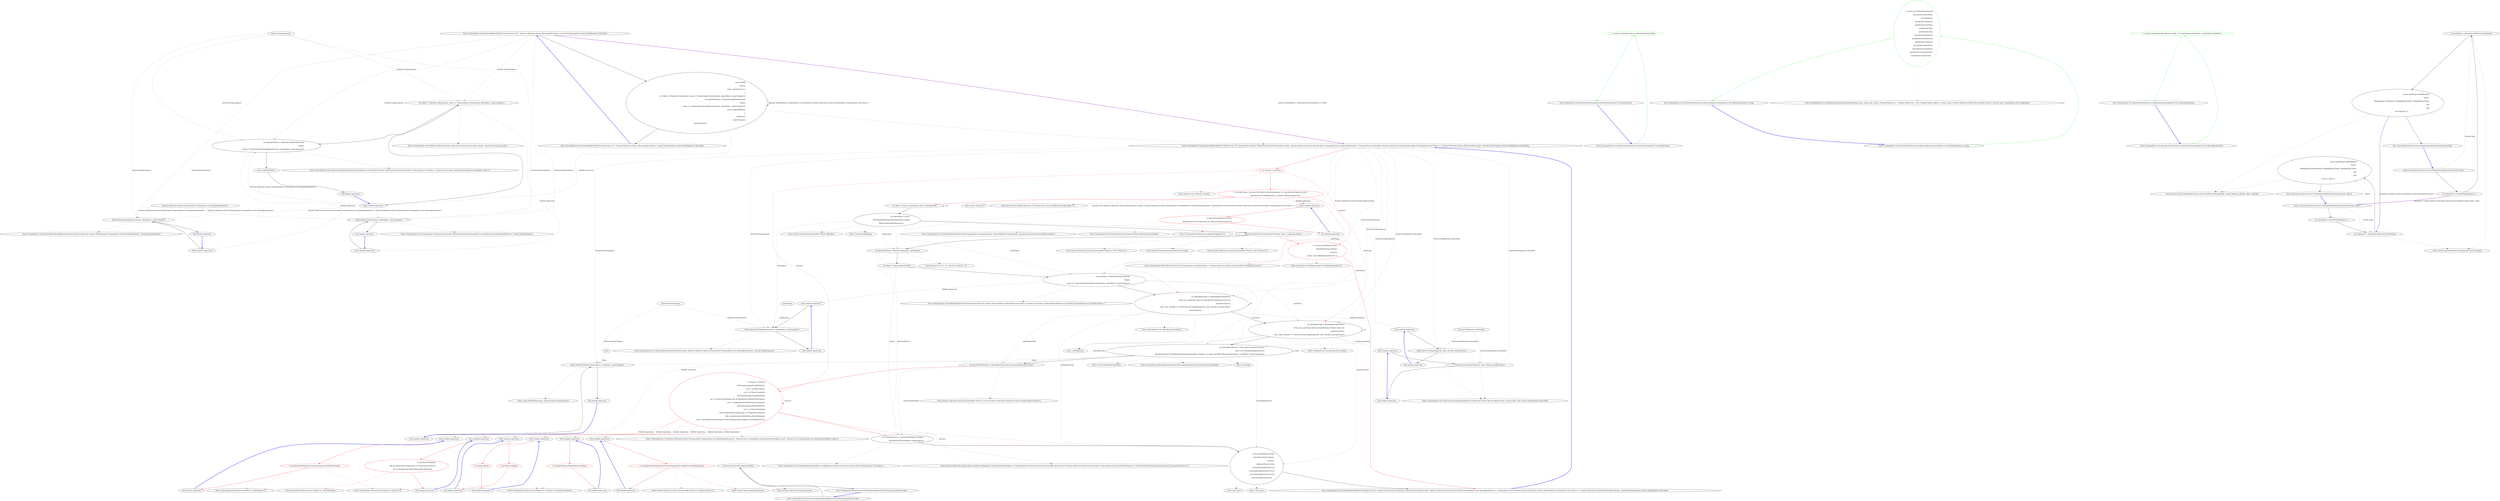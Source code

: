 digraph  {
n106 [label="System.StringComparer", span=""];
n107 [label="System.Collections.Generic.IEnumerable<CommandLine.Core.OptionSpecification>", span=""];
n108 [label="System.StringComparer", span=""];
n109 [label=optionSpecs, span=""];
n110 [label="System.Globalization.CultureInfo", span=""];
n111 [label=token, span=""];
n0 [cluster="CommandLine.Core.InstanceBuilder.Build<T>(System.Func<T>, System.Collections.Generic.IEnumerable<string>, System.StringComparer, System.Globalization.CultureInfo)", label="Entry CommandLine.Core.InstanceBuilder.Build<T>(System.Func<T>, System.Collections.Generic.IEnumerable<string>, System.StringComparer, System.Globalization.CultureInfo)", span="12-12"];
n1 [cluster="CommandLine.Core.InstanceBuilder.Build<T>(System.Func<T>, System.Collections.Generic.IEnumerable<string>, System.StringComparer, System.Globalization.CultureInfo)", label="return Build(\r\n                factory,\r\n                (args, optionSpecs) =>\r\n                    {\r\n                        var tokens = Tokenizer.Tokenize(args, name => NameLookup.Contains(name, optionSpecs, nameComparer));\r\n                        var explodedTokens = Tokenizer.ExplodeOptionList(\r\n                            tokens,\r\n                            name => NameLookup.HavingSeparator(name, optionSpecs, nameComparer));\r\n                        return explodedTokens;\r\n                    },\r\n                arguments,\r\n                nameComparer,\r\n                parsingCulture);", span="18-30"];
n5 [cluster="lambda expression", label="var tokens = Tokenizer.Tokenize(args, name => NameLookup.Contains(name, optionSpecs, nameComparer))", span="22-22"];
n12 [cluster="lambda expression", label="NameLookup.Contains(name, optionSpecs, nameComparer)", span="22-22"];
n6 [cluster="lambda expression", label="var explodedTokens = Tokenizer.ExplodeOptionList(\r\n                            tokens,\r\n                            name => NameLookup.HavingSeparator(name, optionSpecs, nameComparer))", span="23-25"];
n16 [cluster="lambda expression", label="NameLookup.HavingSeparator(name, optionSpecs, nameComparer)", span="25-25"];
n2 [cluster="CommandLine.Core.InstanceBuilder.Build<T>(System.Func<T>, System.Collections.Generic.IEnumerable<string>, System.StringComparer, System.Globalization.CultureInfo)", label="Exit CommandLine.Core.InstanceBuilder.Build<T>(System.Func<T>, System.Collections.Generic.IEnumerable<string>, System.StringComparer, System.Globalization.CultureInfo)", span="12-12"];
n3 [cluster="CommandLine.Core.InstanceBuilder.Build<T>(System.Func<T>, System.Func<System.Collections.Generic.IEnumerable<string>, System.Collections.Generic.IEnumerable<CommandLine.Core.OptionSpecification>, CommandLine.Core.StatePair<System.Collections.Generic.IEnumerable<CommandLine.Core.Token>>>, System.Collections.Generic.IEnumerable<string>, System.StringComparer, System.Globalization.CultureInfo)", label="Entry CommandLine.Core.InstanceBuilder.Build<T>(System.Func<T>, System.Func<System.Collections.Generic.IEnumerable<string>, System.Collections.Generic.IEnumerable<CommandLine.Core.OptionSpecification>, CommandLine.Core.StatePair<System.Collections.Generic.IEnumerable<CommandLine.Core.Token>>>, System.Collections.Generic.IEnumerable<string>, System.StringComparer, System.Globalization.CultureInfo)", span="33-33"];
n4 [cluster="lambda expression", label="Entry lambda expression", span="20-27"];
n9 [cluster="CommandLine.Core.Tokenizer.Tokenize(System.Collections.Generic.IEnumerable<string>, System.Func<string, bool>)", label="Entry CommandLine.Core.Tokenizer.Tokenize(System.Collections.Generic.IEnumerable<string>, System.Func<string, bool>)", span="11-11"];
n11 [cluster="lambda expression", label="Entry lambda expression", span="22-22"];
n7 [cluster="lambda expression", label="return explodedTokens;", span="26-26"];
n10 [cluster="CommandLine.Core.Tokenizer.ExplodeOptionList(CommandLine.Core.StatePair<System.Collections.Generic.IEnumerable<CommandLine.Core.Token>>, System.Func<string, CommandLine.Infrastructure.Maybe<char>>)", label="Entry CommandLine.Core.Tokenizer.ExplodeOptionList(CommandLine.Core.StatePair<System.Collections.Generic.IEnumerable<CommandLine.Core.Token>>, System.Func<string, CommandLine.Infrastructure.Maybe<char>>)", span="44-44"];
n15 [cluster="lambda expression", label="Entry lambda expression", span="25-25"];
n8 [cluster="lambda expression", label="Exit lambda expression", span="20-27"];
n13 [cluster="lambda expression", label="Exit lambda expression", span="22-22"];
n14 [cluster="CommandLine.Core.NameLookup.Contains(string, System.Collections.Generic.IEnumerable<CommandLine.Core.OptionSpecification>, System.StringComparer)", label="Entry CommandLine.Core.NameLookup.Contains(string, System.Collections.Generic.IEnumerable<CommandLine.Core.OptionSpecification>, System.StringComparer)", span="11-11"];
n17 [cluster="lambda expression", label="Exit lambda expression", span="25-25"];
n18 [cluster="CommandLine.Core.NameLookup.HavingSeparator(string, System.Collections.Generic.IEnumerable<CommandLine.Core.OptionSpecification>, System.StringComparer)", label="Entry CommandLine.Core.NameLookup.HavingSeparator(string, System.Collections.Generic.IEnumerable<CommandLine.Core.OptionSpecification>, System.StringComparer)", span="16-16"];
n19 [cluster="CommandLine.Core.InstanceBuilder.Build<T>(System.Func<T>, System.Func<System.Collections.Generic.IEnumerable<string>, System.Collections.Generic.IEnumerable<CommandLine.Core.OptionSpecification>, CommandLine.Core.StatePair<System.Collections.Generic.IEnumerable<CommandLine.Core.Token>>>, System.Collections.Generic.IEnumerable<string>, System.StringComparer, System.Globalization.CultureInfo)", color=red, community=0, label="0: var instance = factory()", span="40-40"];
n23 [cluster="CommandLine.Core.InstanceBuilder.Build<T>(System.Func<T>, System.Func<System.Collections.Generic.IEnumerable<string>, System.Collections.Generic.IEnumerable<CommandLine.Core.OptionSpecification>, CommandLine.Core.StatePair<System.Collections.Generic.IEnumerable<CommandLine.Core.Token>>>, System.Collections.Generic.IEnumerable<string>, System.StringComparer, System.Globalization.CultureInfo)", label="arguments.Any() && nameComparer.Equals(''--help'', arguments.First())", span="51-51"];
n25 [cluster="CommandLine.Core.InstanceBuilder.Build<T>(System.Func<T>, System.Func<System.Collections.Generic.IEnumerable<string>, System.Collections.Generic.IEnumerable<CommandLine.Core.OptionSpecification>, CommandLine.Core.StatePair<System.Collections.Generic.IEnumerable<CommandLine.Core.Token>>>, System.Collections.Generic.IEnumerable<string>, System.StringComparer, System.Globalization.CultureInfo)", label="var tokenizerResult = tokenizer(arguments, optionSpecs)", span="59-59"];
n27 [cluster="CommandLine.Core.InstanceBuilder.Build<T>(System.Func<T>, System.Func<System.Collections.Generic.IEnumerable<string>, System.Collections.Generic.IEnumerable<CommandLine.Core.OptionSpecification>, CommandLine.Core.StatePair<System.Collections.Generic.IEnumerable<CommandLine.Core.Token>>>, System.Collections.Generic.IEnumerable<string>, System.StringComparer, System.Globalization.CultureInfo)", label="var partitions = TokenPartitioner.Partition(\r\n                tokens,\r\n                name => TypeLookup.FindTypeDescriptor(name, optionSpecs, nameComparer))", span="63-65"];
n67 [cluster="lambda expression", label="TypeLookup.FindTypeDescriptor(name, optionSpecs, nameComparer)", span="65-65"];
n28 [cluster="CommandLine.Core.InstanceBuilder.Build<T>(System.Func<T>, System.Func<System.Collections.Generic.IEnumerable<string>, System.Collections.Generic.IEnumerable<CommandLine.Core.OptionSpecification>, CommandLine.Core.StatePair<System.Collections.Generic.IEnumerable<CommandLine.Core.Token>>>, System.Collections.Generic.IEnumerable<string>, System.StringComparer, System.Globalization.CultureInfo)", label="var optionSpecProps = OptionMapper.MapValues(\r\n                (from pt in specProps where pt.Specification.IsOption() select pt),\r\n                partitions.Options,\r\n                (vals, type, isScalar) => TypeConverter.ChangeType(vals, type, isScalar, parsingCulture),\r\n                nameComparer)", span="67-71"];
n71 [cluster="lambda expression", label="TypeConverter.ChangeType(vals, type, isScalar, parsingCulture)", span="70-70"];
n29 [cluster="CommandLine.Core.InstanceBuilder.Build<T>(System.Func<T>, System.Func<System.Collections.Generic.IEnumerable<string>, System.Collections.Generic.IEnumerable<CommandLine.Core.OptionSpecification>, CommandLine.Core.StatePair<System.Collections.Generic.IEnumerable<CommandLine.Core.Token>>>, System.Collections.Generic.IEnumerable<string>, System.StringComparer, System.Globalization.CultureInfo)", label="var valueSpecProps = ValueMapper.MapValues(\r\n                (from pt in specProps where pt.Specification.IsValue() select pt),\r\n                    partitions.Values,\r\n                (vals, type, isScalar) => TypeConverter.ChangeType(vals, type, isScalar, parsingCulture))", span="73-76"];
n75 [cluster="lambda expression", label="TypeConverter.ChangeType(vals, type, isScalar, parsingCulture)", span="76-76"];
n30 [cluster="CommandLine.Core.InstanceBuilder.Build<T>(System.Func<T>, System.Func<System.Collections.Generic.IEnumerable<string>, System.Collections.Generic.IEnumerable<CommandLine.Core.OptionSpecification>, CommandLine.Core.StatePair<System.Collections.Generic.IEnumerable<CommandLine.Core.Token>>>, System.Collections.Generic.IEnumerable<string>, System.StringComparer, System.Globalization.CultureInfo)", label="var missingValueErrors = from token in partitions.Errors\r\n                                     select new MissingValueOptionError(\r\n                                         NameExtensions.FromOptionSpecification(optionSpecs.Single(o => token.Text.MatchName(o.ShortName, o.LongName, nameComparer))))", span="78-80"];
n78 [cluster="lambda expression", label="token.Text.MatchName(o.ShortName, o.LongName, nameComparer)", span="80-80"];
n20 [cluster="CommandLine.Core.InstanceBuilder.Build<T>(System.Func<T>, System.Func<System.Collections.Generic.IEnumerable<string>, System.Collections.Generic.IEnumerable<CommandLine.Core.OptionSpecification>, CommandLine.Core.StatePair<System.Collections.Generic.IEnumerable<CommandLine.Core.Token>>>, System.Collections.Generic.IEnumerable<string>, System.StringComparer, System.Globalization.CultureInfo)", color=red, community=1, label="0: var specProps = instance.GetType().GetSpecifications(pi => SpecificationProperty.Create(\r\n                    Specification.FromProperty(pi), pi, Maybe.Nothing<object>()))", span="42-43"];
n36 [cluster="System.Func<TResult>.Invoke()", label="Entry System.Func<TResult>.Invoke()", span="0-0"];
n24 [cluster="CommandLine.Core.InstanceBuilder.Build<T>(System.Func<T>, System.Func<System.Collections.Generic.IEnumerable<string>, System.Collections.Generic.IEnumerable<CommandLine.Core.OptionSpecification>, CommandLine.Core.StatePair<System.Collections.Generic.IEnumerable<CommandLine.Core.Token>>>, System.Collections.Generic.IEnumerable<string>, System.StringComparer, System.Globalization.CultureInfo)", color=red, community=0, label="0: return ParserResult.Create(\r\n                    ParserResultType.Options,\r\n                    instance,\r\n                    new[] { new HelpRequestedError() });", span="53-56"];
n32 [cluster="CommandLine.Core.InstanceBuilder.Build<T>(System.Func<T>, System.Func<System.Collections.Generic.IEnumerable<string>, System.Collections.Generic.IEnumerable<CommandLine.Core.OptionSpecification>, CommandLine.Core.StatePair<System.Collections.Generic.IEnumerable<CommandLine.Core.Token>>>, System.Collections.Generic.IEnumerable<string>, System.StringComparer, System.Globalization.CultureInfo)", color=red, community=1, label="0: instance = instance\r\n                .SetProperties(specPropsWithValue,\r\n                    sp => sp.Value.IsJust(),\r\n                    sp => sp.Value.FromJust())\r\n                .SetProperties(specPropsWithValue,\r\n                    sp => sp.Value.IsNothing() && sp.Specification.DefaultValue.IsJust(),\r\n                    sp => sp.Specification.DefaultValue.FromJust())\r\n                .SetProperties(specPropsWithValue,\r\n                    sp => sp.Value.IsNothing()\r\n                        && sp.Specification.TargetType == TargetType.Sequence\r\n                        && sp.Specification.DefaultValue.MatchNothing(),\r\n                    sp => sp.Property.PropertyType.GetGenericArguments().Single().CreateEmptyArray())", span="84-95"];
n21 [cluster="CommandLine.Core.InstanceBuilder.Build<T>(System.Func<T>, System.Func<System.Collections.Generic.IEnumerable<string>, System.Collections.Generic.IEnumerable<CommandLine.Core.OptionSpecification>, CommandLine.Core.StatePair<System.Collections.Generic.IEnumerable<CommandLine.Core.Token>>>, System.Collections.Generic.IEnumerable<string>, System.StringComparer, System.Globalization.CultureInfo)", label="var specs = from pt in specProps select pt.Specification", span="45-45"];
n37 [cluster="object.GetType()", label="Entry object.GetType()", span="0-0"];
n38 [cluster="System.Type.GetSpecifications<T>(System.Func<System.Reflection.PropertyInfo, T>)", label="Entry System.Type.GetSpecifications<T>(System.Func<System.Reflection.PropertyInfo, T>)", span="12-12"];
n60 [cluster="lambda expression", label="Entry lambda expression", span="42-43"];
n22 [cluster="CommandLine.Core.InstanceBuilder.Build<T>(System.Func<T>, System.Func<System.Collections.Generic.IEnumerable<string>, System.Collections.Generic.IEnumerable<CommandLine.Core.OptionSpecification>, CommandLine.Core.StatePair<System.Collections.Generic.IEnumerable<CommandLine.Core.Token>>>, System.Collections.Generic.IEnumerable<string>, System.StringComparer, System.Globalization.CultureInfo)", label="var optionSpecs = specs\r\n                .ThrowingValidate(SpecificationGuards.Lookup)\r\n                .OfType<OptionSpecification>()", span="47-49"];
n39 [cluster="Unk.ThrowingValidate", label="Entry Unk.ThrowingValidate", span=""];
n40 [cluster="System.Collections.IEnumerable.OfType<TResult>()", label="Entry System.Collections.IEnumerable.OfType<TResult>()", span="0-0"];
n41 [cluster="System.Collections.Generic.IEnumerable<TSource>.Any<TSource>()", label="Entry System.Collections.Generic.IEnumerable<TSource>.Any<TSource>()", span="0-0"];
n42 [cluster="System.Collections.Generic.IEnumerable<TSource>.First<TSource>()", label="Entry System.Collections.Generic.IEnumerable<TSource>.First<TSource>()", span="0-0"];
n43 [cluster="System.StringComparer.Equals(string, string)", label="Entry System.StringComparer.Equals(string, string)", span="0-0"];
n26 [cluster="CommandLine.Core.InstanceBuilder.Build<T>(System.Func<T>, System.Func<System.Collections.Generic.IEnumerable<string>, System.Collections.Generic.IEnumerable<CommandLine.Core.OptionSpecification>, CommandLine.Core.StatePair<System.Collections.Generic.IEnumerable<CommandLine.Core.Token>>>, System.Collections.Generic.IEnumerable<string>, System.StringComparer, System.Globalization.CultureInfo)", label="var tokens = tokenizerResult.Value", span="61-61"];
n46 [cluster="System.Func<T1, T2, TResult>.Invoke(T1, T2)", label="Entry System.Func<T1, T2, TResult>.Invoke(T1, T2)", span="0-0"];
n34 [cluster="CommandLine.Core.InstanceBuilder.Build<T>(System.Func<T>, System.Func<System.Collections.Generic.IEnumerable<string>, System.Collections.Generic.IEnumerable<CommandLine.Core.OptionSpecification>, CommandLine.Core.StatePair<System.Collections.Generic.IEnumerable<CommandLine.Core.Token>>>, System.Collections.Generic.IEnumerable<string>, System.StringComparer, System.Globalization.CultureInfo)", label="return ParserResult.Create(\r\n                ParserResultType.Options,\r\n                instance,\r\n                tokenizerResult.Errors\r\n                    .Concat(missingValueErrors)\r\n                    .Concat(optionSpecProps.Errors)\r\n                    .Concat(valueSpecProps.Errors)\r\n                    .Concat(validationErrors));", span="100-107"];
n33 [cluster="CommandLine.Core.InstanceBuilder.Build<T>(System.Func<T>, System.Func<System.Collections.Generic.IEnumerable<string>, System.Collections.Generic.IEnumerable<CommandLine.Core.OptionSpecification>, CommandLine.Core.StatePair<System.Collections.Generic.IEnumerable<CommandLine.Core.Token>>>, System.Collections.Generic.IEnumerable<string>, System.StringComparer, System.Globalization.CultureInfo)", label="var validationErrors = specPropsWithValue.Validate(\r\n                SpecificationPropertyRules.Lookup(tokens))", span="97-98"];
n47 [cluster="CommandLine.Core.TokenPartitioner.Partition(System.Collections.Generic.IEnumerable<CommandLine.Core.Token>, System.Func<string, CommandLine.Infrastructure.Maybe<CommandLine.Core.TypeDescriptor>>)", label="Entry CommandLine.Core.TokenPartitioner.Partition(System.Collections.Generic.IEnumerable<CommandLine.Core.Token>, System.Func<string, CommandLine.Infrastructure.Maybe<CommandLine.Core.TypeDescriptor>>)", span="12-12"];
n66 [cluster="lambda expression", label="Entry lambda expression", span="65-65"];
n48 [cluster="CommandLine.Core.Specification.IsOption()", label="Entry CommandLine.Core.Specification.IsOption()", span="10-10"];
n49 [cluster="Unk.MapValues", label="Entry Unk.MapValues", span=""];
n70 [cluster="lambda expression", label="Entry lambda expression", span="70-70"];
n31 [cluster="CommandLine.Core.InstanceBuilder.Build<T>(System.Func<T>, System.Func<System.Collections.Generic.IEnumerable<string>, System.Collections.Generic.IEnumerable<CommandLine.Core.OptionSpecification>, CommandLine.Core.StatePair<System.Collections.Generic.IEnumerable<CommandLine.Core.Token>>>, System.Collections.Generic.IEnumerable<string>, System.StringComparer, System.Globalization.CultureInfo)", label="var specPropsWithValue = optionSpecProps.Value.Concat(valueSpecProps.Value)", span="82-82"];
n50 [cluster="CommandLine.Core.Specification.IsValue()", label="Entry CommandLine.Core.Specification.IsValue()", span="15-15"];
n74 [cluster="lambda expression", label="Entry lambda expression", span="76-76"];
n51 [cluster="CommandLine.MissingValueOptionError.MissingValueOptionError(CommandLine.NameInfo)", label="Entry CommandLine.MissingValueOptionError.MissingValueOptionError(CommandLine.NameInfo)", span="265-265"];
n52 [cluster="Unk.Single", label="Entry Unk.Single", span=""];
n53 [cluster="Unk.FromOptionSpecification", label="Entry Unk.FromOptionSpecification", span=""];
n77 [cluster="lambda expression", label="Entry lambda expression", span="80-80"];
n54 [cluster="System.Collections.Generic.IEnumerable<TSource>.Concat<TSource>(System.Collections.Generic.IEnumerable<TSource>)", label="Entry System.Collections.Generic.IEnumerable<TSource>.Concat<TSource>(System.Collections.Generic.IEnumerable<TSource>)", span="0-0"];
n55 [cluster="T.SetProperties<T>(System.Collections.Generic.IEnumerable<CommandLine.Core.SpecificationProperty>, System.Func<CommandLine.Core.SpecificationProperty, bool>, System.Func<CommandLine.Core.SpecificationProperty, object>)", label="Entry T.SetProperties<T>(System.Collections.Generic.IEnumerable<CommandLine.Core.SpecificationProperty>, System.Func<CommandLine.Core.SpecificationProperty, bool>, System.Func<CommandLine.Core.SpecificationProperty, object>)", span="33-33"];
n81 [cluster="lambda expression", label="Entry lambda expression", span="86-86"];
n85 [cluster="lambda expression", label="Entry lambda expression", span="87-87"];
n89 [cluster="lambda expression", label="Entry lambda expression", span="89-89"];
n93 [cluster="lambda expression", label="Entry lambda expression", span="90-90"];
n96 [cluster="lambda expression", label="Entry lambda expression", span="92-94"];
n100 [cluster="lambda expression", label="Entry lambda expression", span="95-95"];
n56 [cluster="CommandLine.Core.SpecificationPropertyRules.Lookup(System.Collections.Generic.IEnumerable<CommandLine.Core.Token>)", label="Entry CommandLine.Core.SpecificationPropertyRules.Lookup(System.Collections.Generic.IEnumerable<CommandLine.Core.Token>)", span="12-12"];
n57 [cluster="System.Collections.Generic.IEnumerable<CommandLine.Core.SpecificationProperty>.Validate(System.Collections.Generic.IEnumerable<System.Func<System.Collections.Generic.IEnumerable<CommandLine.Core.SpecificationProperty>, System.Collections.Generic.IEnumerable<CommandLine.Error>>>)", label="Entry System.Collections.Generic.IEnumerable<CommandLine.Core.SpecificationProperty>.Validate(System.Collections.Generic.IEnumerable<System.Func<System.Collections.Generic.IEnumerable<CommandLine.Core.SpecificationProperty>, System.Collections.Generic.IEnumerable<CommandLine.Error>>>)", span="40-40"];
n35 [cluster="CommandLine.Core.InstanceBuilder.Build<T>(System.Func<T>, System.Func<System.Collections.Generic.IEnumerable<string>, System.Collections.Generic.IEnumerable<CommandLine.Core.OptionSpecification>, CommandLine.Core.StatePair<System.Collections.Generic.IEnumerable<CommandLine.Core.Token>>>, System.Collections.Generic.IEnumerable<string>, System.StringComparer, System.Globalization.CultureInfo)", label="Exit CommandLine.Core.InstanceBuilder.Build<T>(System.Func<T>, System.Func<System.Collections.Generic.IEnumerable<string>, System.Collections.Generic.IEnumerable<CommandLine.Core.OptionSpecification>, CommandLine.Core.StatePair<System.Collections.Generic.IEnumerable<CommandLine.Core.Token>>>, System.Collections.Generic.IEnumerable<string>, System.StringComparer, System.Globalization.CultureInfo)", span="33-33"];
n58 [cluster="Unk.Concat", label="Entry Unk.Concat", span=""];
n59 [cluster="Unk.Create", label="Entry Unk.Create", span=""];
n44 [cluster="CommandLine.HelpRequestedError.HelpRequestedError()", label="Entry CommandLine.HelpRequestedError.HelpRequestedError()", span="353-353"];
n45 [cluster="CommandLine.ParserResult.Create<T>(CommandLine.ParserResultType, T, System.Collections.Generic.IEnumerable<CommandLine.Error>)", label="Entry CommandLine.ParserResult.Create<T>(CommandLine.ParserResultType, T, System.Collections.Generic.IEnumerable<CommandLine.Error>)", span="100-100"];
n61 [cluster="lambda expression", color=red, community=1, label="0: SpecificationProperty.Create(\r\n                    Specification.FromProperty(pi), pi, Maybe.Nothing<object>())", span="42-43"];
n62 [cluster="lambda expression", label="Exit lambda expression", span="42-43"];
n63 [cluster="CommandLine.Core.Specification.FromProperty(System.Reflection.PropertyInfo)", label="Entry CommandLine.Core.Specification.FromProperty(System.Reflection.PropertyInfo)", span="82-82"];
n64 [cluster="CommandLine.Infrastructure.Maybe.Nothing<T>()", label="Entry CommandLine.Infrastructure.Maybe.Nothing<T>()", span="63-63"];
n65 [cluster="CommandLine.Core.SpecificationProperty.Create(CommandLine.Core.Specification, System.Reflection.PropertyInfo, CommandLine.Infrastructure.Maybe<object>)", label="Entry CommandLine.Core.SpecificationProperty.Create(CommandLine.Core.Specification, System.Reflection.PropertyInfo, CommandLine.Infrastructure.Maybe<object>)", span="21-21"];
n68 [cluster="lambda expression", label="Exit lambda expression", span="65-65"];
n69 [cluster="CommandLine.Core.TypeLookup.FindTypeDescriptor(string, System.Collections.Generic.IEnumerable<CommandLine.Core.OptionSpecification>, System.StringComparer)", label="Entry CommandLine.Core.TypeLookup.FindTypeDescriptor(string, System.Collections.Generic.IEnumerable<CommandLine.Core.OptionSpecification>, System.StringComparer)", span="12-12"];
n72 [cluster="lambda expression", label="Exit lambda expression", span="70-70"];
n73 [cluster="CommandLine.Core.TypeConverter.ChangeType(System.Collections.Generic.IEnumerable<string>, System.Type, bool, System.Globalization.CultureInfo)", label="Entry CommandLine.Core.TypeConverter.ChangeType(System.Collections.Generic.IEnumerable<string>, System.Type, bool, System.Globalization.CultureInfo)", span="12-12"];
n76 [cluster="lambda expression", label="Exit lambda expression", span="76-76"];
n79 [cluster="lambda expression", label="Exit lambda expression", span="80-80"];
n80 [cluster="string.MatchName(string, string, System.StringComparer)", label="Entry string.MatchName(string, string, System.StringComparer)", span="8-8"];
n82 [cluster="lambda expression", color=red, community=0, label="0: sp.Value.IsJust()", span="86-86"];
n83 [cluster="lambda expression", label="Exit lambda expression", span="86-86"];
n84 [cluster="CommandLine.Infrastructure.Maybe<T>.IsJust<T>()", label="Entry CommandLine.Infrastructure.Maybe<T>.IsJust<T>()", span="149-149"];
n86 [cluster="lambda expression", color=red, community=0, label="0: sp.Value.FromJust()", span="87-87"];
n87 [cluster="lambda expression", label="Exit lambda expression", span="87-87"];
n88 [cluster="CommandLine.Infrastructure.Maybe<T>.FromJust<T>(System.Exception)", label="Entry CommandLine.Infrastructure.Maybe<T>.FromJust<T>(System.Exception)", span="134-134"];
n90 [cluster="lambda expression", color=red, community=0, label="0: sp.Value.IsNothing() && sp.Specification.DefaultValue.IsJust()", span="89-89"];
n91 [cluster="lambda expression", label="Exit lambda expression", span="89-89"];
n92 [cluster="CommandLine.Infrastructure.Maybe<T>.IsNothing<T>()", label="Entry CommandLine.Infrastructure.Maybe<T>.IsNothing<T>()", span="144-144"];
n94 [cluster="lambda expression", color=red, community=0, label="0: sp.Specification.DefaultValue.FromJust()", span="90-90"];
n95 [cluster="lambda expression", label="Exit lambda expression", span="90-90"];
n97 [cluster="lambda expression", color=red, community=1, label="0: sp.Value.IsNothing()\r\n                        && sp.Specification.TargetType == TargetType.Sequence\r\n                        && sp.Specification.DefaultValue.MatchNothing()", span="92-94"];
n98 [cluster="lambda expression", label="Exit lambda expression", span="92-94"];
n99 [cluster="CommandLine.Infrastructure.Maybe<T>.MatchNothing()", label="Entry CommandLine.Infrastructure.Maybe<T>.MatchNothing()", span="26-26"];
n101 [cluster="lambda expression", color=red, community=0, label="0: sp.Property.PropertyType.GetGenericArguments().Single().CreateEmptyArray()", span="95-95"];
n102 [cluster="lambda expression", label="Exit lambda expression", span="95-95"];
n103 [cluster="System.Type.GetGenericArguments()", label="Entry System.Type.GetGenericArguments()", span="0-0"];
n104 [cluster="System.Collections.Generic.IEnumerable<TSource>.Single<TSource>()", label="Entry System.Collections.Generic.IEnumerable<TSource>.Single<TSource>()", span="0-0"];
n105 [cluster="System.Type.CreateEmptyArray()", label="Entry System.Type.CreateEmptyArray()", span="76-76"];
d4 [cluster="CommandLine.Core.SpecificationExtensions.IsValue(CommandLine.Core.Specification)", color=green, community=0, label="1: return specification.Tag == SpecificationType.Value;", span="17-17"];
d3 [cluster="CommandLine.Core.SpecificationExtensions.IsValue(CommandLine.Core.Specification)", label="Entry CommandLine.Core.SpecificationExtensions.IsValue(CommandLine.Core.Specification)", span="15-15"];
d5 [cluster="CommandLine.Core.SpecificationExtensions.IsValue(CommandLine.Core.Specification)", label="Exit CommandLine.Core.SpecificationExtensions.IsValue(CommandLine.Core.Specification)", span="15-15"];
d7 [cluster="CommandLine.Core.SpecificationExtensions.WithLongName(CommandLine.Core.OptionSpecification, string)", color=green, community=0, label="0: return new OptionSpecification(\r\n                specification.ShortName,\r\n                newLongName,\r\n                specification.Required,\r\n                specification.SetName,\r\n                specification.Min,\r\n                specification.Max,\r\n                specification.Separator,\r\n                specification.DefaultValue,\r\n                specification.HelpText,\r\n                specification.MetaValue,\r\n                specification.EnumValues,\r\n                specification.ConversionType,\r\n                specification.TargetType);", span="22-35"];
d6 [cluster="CommandLine.Core.SpecificationExtensions.WithLongName(CommandLine.Core.OptionSpecification, string)", label="Entry CommandLine.Core.SpecificationExtensions.WithLongName(CommandLine.Core.OptionSpecification, string)", span="20-20"];
d8 [cluster="CommandLine.Core.SpecificationExtensions.WithLongName(CommandLine.Core.OptionSpecification, string)", label="Exit CommandLine.Core.SpecificationExtensions.WithLongName(CommandLine.Core.OptionSpecification, string)", span="20-20"];
d9 [cluster="CommandLine.Core.OptionSpecification.OptionSpecification(string, string, bool, string, CSharpx.Maybe<int>, CSharpx.Maybe<int>, char, CSharpx.Maybe<object>, string, string, System.Collections.Generic.IEnumerable<string>, System.Type, CommandLine.Core.TargetType)", label="Entry CommandLine.Core.OptionSpecification.OptionSpecification(string, string, bool, string, CSharpx.Maybe<int>, CSharpx.Maybe<int>, char, CSharpx.Maybe<object>, string, string, System.Collections.Generic.IEnumerable<string>, System.Type, CommandLine.Core.TargetType)", span="16-16"];
d11 [cluster="CommandLine.Core.SpecificationExtensions.UniqueName(CommandLine.Core.OptionSpecification)", color=green, community=0, label="1: return specification.ShortName.Length > 0 ? specification.ShortName : specification.LongName;", span="40-40"];
d10 [cluster="CommandLine.Core.SpecificationExtensions.UniqueName(CommandLine.Core.OptionSpecification)", label="Entry CommandLine.Core.SpecificationExtensions.UniqueName(CommandLine.Core.OptionSpecification)", span="38-38"];
d12 [cluster="CommandLine.Core.SpecificationExtensions.UniqueName(CommandLine.Core.OptionSpecification)", label="Exit CommandLine.Core.SpecificationExtensions.UniqueName(CommandLine.Core.OptionSpecification)", span="38-38"];
m1_10 [cluster="System.Type.InvokeMember(string, System.Reflection.BindingFlags, System.Reflection.Binder, object, object[])", file="InstanceChooser.cs", label="Entry System.Type.InvokeMember(string, System.Reflection.BindingFlags, System.Reflection.Binder, object, object[])", span="0-0"];
m1_4 [cluster="CommandLine.Infrastructure.FSharpOptionHelper.Some(System.Type, object)", file="InstanceChooser.cs", label="Entry CommandLine.Infrastructure.FSharpOptionHelper.Some(System.Type, object)", span="13-13"];
m1_5 [cluster="CommandLine.Infrastructure.FSharpOptionHelper.Some(System.Type, object)", file="InstanceChooser.cs", label="var optionType = typeof(FSharpOption<>)", span="15-15"];
m1_6 [cluster="CommandLine.Infrastructure.FSharpOptionHelper.Some(System.Type, object)", file="InstanceChooser.cs", label="var typedType = optionType.MakeGenericType(type)", span="16-16"];
m1_7 [cluster="CommandLine.Infrastructure.FSharpOptionHelper.Some(System.Type, object)", file="InstanceChooser.cs", label="return typedType.InvokeMember(\r\n                ''Some'',\r\n                BindingFlags.InvokeMethod | BindingFlags.Public | BindingFlags.Static,\r\n                null,\r\n                null,\r\n                new [] { value });", span="18-23"];
m1_8 [cluster="CommandLine.Infrastructure.FSharpOptionHelper.Some(System.Type, object)", file="InstanceChooser.cs", label="Exit CommandLine.Infrastructure.FSharpOptionHelper.Some(System.Type, object)", span="13-13"];
m1_11 [cluster="CommandLine.Infrastructure.FSharpOptionHelper.None(System.Type)", file="InstanceChooser.cs", label="Entry CommandLine.Infrastructure.FSharpOptionHelper.None(System.Type)", span="26-26"];
m1_12 [cluster="CommandLine.Infrastructure.FSharpOptionHelper.None(System.Type)", file="InstanceChooser.cs", label="var optionType = typeof(FSharpOption<>)", span="28-28"];
m1_13 [cluster="CommandLine.Infrastructure.FSharpOptionHelper.None(System.Type)", file="InstanceChooser.cs", label="var typedType = optionType.MakeGenericType(type)", span="29-29"];
m1_14 [cluster="CommandLine.Infrastructure.FSharpOptionHelper.None(System.Type)", file="InstanceChooser.cs", label="return typedType.InvokeMember(\r\n                ''None'',\r\n                BindingFlags.GetProperty | BindingFlags.Public | BindingFlags.Static,\r\n                null,\r\n                null,\r\n                new object[] {});", span="31-36"];
m1_15 [cluster="CommandLine.Infrastructure.FSharpOptionHelper.None(System.Type)", file="InstanceChooser.cs", label="Exit CommandLine.Infrastructure.FSharpOptionHelper.None(System.Type)", span="26-26"];
m1_9 [cluster="System.Type.MakeGenericType(params System.Type[])", file="InstanceChooser.cs", label="Entry System.Type.MakeGenericType(params System.Type[])", span="0-0"];
m1_0 [cluster="CommandLine.Infrastructure.FSharpOptionHelper.GetUnderlyingType(System.Type)", file="InstanceChooser.cs", label="Entry CommandLine.Infrastructure.FSharpOptionHelper.GetUnderlyingType(System.Type)", span="8-8"];
m1_1 [cluster="CommandLine.Infrastructure.FSharpOptionHelper.GetUnderlyingType(System.Type)", file="InstanceChooser.cs", label="return type.GetGenericArguments()[0];", span="10-10"];
m1_2 [cluster="CommandLine.Infrastructure.FSharpOptionHelper.GetUnderlyingType(System.Type)", file="InstanceChooser.cs", label="Exit CommandLine.Infrastructure.FSharpOptionHelper.GetUnderlyingType(System.Type)", span="8-8"];
n106 -> n5  [color=darkseagreen4, key=1, label="System.StringComparer", style=dashed];
n106 -> n12  [color=darkseagreen4, key=1, label="System.StringComparer", style=dashed];
n106 -> n6  [color=darkseagreen4, key=1, label="System.StringComparer", style=dashed];
n106 -> n16  [color=darkseagreen4, key=1, label="System.StringComparer", style=dashed];
n107 -> n12  [color=darkseagreen4, key=1, label="System.Collections.Generic.IEnumerable<CommandLine.Core.OptionSpecification>", style=dashed];
n107 -> n16  [color=darkseagreen4, key=1, label="System.Collections.Generic.IEnumerable<CommandLine.Core.OptionSpecification>", style=dashed];
n108 -> n67  [color=darkseagreen4, key=1, label="System.StringComparer", style=dashed];
n108 -> n78  [color=darkseagreen4, key=1, label="System.StringComparer", style=dashed];
n109 -> n67  [color=darkseagreen4, key=1, label=optionSpecs, style=dashed];
n110 -> n71  [color=darkseagreen4, key=1, label="System.Globalization.CultureInfo", style=dashed];
n110 -> n75  [color=darkseagreen4, key=1, label="System.Globalization.CultureInfo", style=dashed];
n111 -> n78  [color=darkseagreen4, key=1, label=token, style=dashed];
n0 -> n1  [key=0, style=solid];
n0 -> n5  [color=darkseagreen4, key=1, label="System.StringComparer", style=dashed];
n0 -> n12  [color=darkseagreen4, key=1, label="System.StringComparer", style=dashed];
n0 -> n6  [color=darkseagreen4, key=1, label="System.StringComparer", style=dashed];
n0 -> n16  [color=darkseagreen4, key=1, label="System.StringComparer", style=dashed];
n0 -> n3  [color=darkorchid, key=3, label="method methodReturn CommandLine.ParserResult<T> Build", style=bold];
n1 -> n2  [key=0, style=solid];
n1 -> n3  [key=2, style=dotted];
n1 -> n4  [color=darkseagreen4, key=1, label="lambda expression", style=dashed];
n1 -> n1  [color=darkorchid, key=3, label="method methodReturn CommandLine.Core.StatePair<System.Collections.Generic.IEnumerable<CommandLine.Core.Token>> ", style=bold];
n5 -> n6  [key=0, style=solid];
n5 -> n9  [key=2, style=dotted];
n5 -> n11  [color=darkseagreen4, key=1, label="lambda expression", style=dashed];
n12 -> n13  [key=0, style=solid];
n12 -> n14  [key=2, style=dotted];
n6 -> n7  [key=0, style=solid];
n6 -> n10  [key=2, style=dotted];
n6 -> n15  [color=darkseagreen4, key=1, label="lambda expression", style=dashed];
n16 -> n17  [key=0, style=solid];
n16 -> n18  [key=2, style=dotted];
n2 -> n0  [color=blue, key=0, style=bold];
n3 -> n19  [color=red, key=0, style=solid];
n3 -> n23  [color=darkseagreen4, key=1, label="System.Collections.Generic.IEnumerable<string>", style=dashed];
n3 -> n25  [color=darkseagreen4, key=1, label="System.Func<System.Collections.Generic.IEnumerable<string>, System.Collections.Generic.IEnumerable<CommandLine.Core.OptionSpecification>, CommandLine.Core.StatePair<System.Collections.Generic.IEnumerable<CommandLine.Core.Token>>>", style=dashed];
n3 -> n27  [color=darkseagreen4, key=1, label="System.StringComparer", style=dashed];
n3 -> n67  [color=darkseagreen4, key=1, label="System.StringComparer", style=dashed];
n3 -> n28  [color=darkseagreen4, key=1, label="System.StringComparer", style=dashed];
n3 -> n71  [color=darkseagreen4, key=1, label="System.Globalization.CultureInfo", style=dashed];
n3 -> n29  [color=darkseagreen4, key=1, label="System.Globalization.CultureInfo", style=dashed];
n3 -> n75  [color=darkseagreen4, key=1, label="System.Globalization.CultureInfo", style=dashed];
n3 -> n30  [color=darkseagreen4, key=1, label="System.StringComparer", style=dashed];
n3 -> n78  [color=darkseagreen4, key=1, label="System.StringComparer", style=dashed];
n4 -> n5  [key=0, style=solid];
n4 -> n12  [color=darkseagreen4, key=1, label="System.Collections.Generic.IEnumerable<CommandLine.Core.OptionSpecification>", style=dashed];
n4 -> n6  [color=darkseagreen4, key=1, label="System.Collections.Generic.IEnumerable<CommandLine.Core.OptionSpecification>", style=dashed];
n4 -> n16  [color=darkseagreen4, key=1, label="System.Collections.Generic.IEnumerable<CommandLine.Core.OptionSpecification>", style=dashed];
n11 -> n12  [key=0, style=solid];
n7 -> n8  [key=0, style=solid];
n15 -> n16  [key=0, style=solid];
n8 -> n4  [color=blue, key=0, style=bold];
n13 -> n11  [color=blue, key=0, style=bold];
n17 -> n15  [color=blue, key=0, style=bold];
n19 -> n20  [color=red, key=0, style=solid];
n19 -> n36  [color=red, key=2, style=dotted];
n19 -> n24  [color=red, key=1, label=instance, style=dashed];
n19 -> n32  [color=red, key=1, label=instance, style=dashed];
n23 -> n24  [color=red, key=0, style=solid];
n23 -> n25  [key=0, style=solid];
n23 -> n41  [key=2, style=dotted];
n23 -> n42  [key=2, style=dotted];
n23 -> n43  [key=2, style=dotted];
n25 -> n26  [key=0, style=solid];
n25 -> n46  [key=2, style=dotted];
n25 -> n34  [color=darkseagreen4, key=1, label=tokenizerResult, style=dashed];
n27 -> n28  [key=0, style=solid];
n27 -> n47  [key=2, style=dotted];
n27 -> n66  [color=darkseagreen4, key=1, label="lambda expression", style=dashed];
n27 -> n29  [color=darkseagreen4, key=1, label=partitions, style=dashed];
n27 -> n30  [color=darkseagreen4, key=1, label=partitions, style=dashed];
n67 -> n68  [key=0, style=solid];
n67 -> n69  [key=2, style=dotted];
n28 -> n29  [key=0, style=solid];
n28 -> n48  [key=2, style=dotted];
n28 -> n49  [key=2, style=dotted];
n28 -> n28  [color=darkseagreen4, key=1, label=pt, style=dashed];
n28 -> n70  [color=darkseagreen4, key=1, label="lambda expression", style=dashed];
n28 -> n31  [color=darkseagreen4, key=1, label=optionSpecProps, style=dashed];
n28 -> n34  [color=darkseagreen4, key=1, label=optionSpecProps, style=dashed];
n71 -> n72  [key=0, style=solid];
n71 -> n73  [key=2, style=dotted];
n29 -> n30  [key=0, style=solid];
n29 -> n50  [key=2, style=dotted];
n29 -> n49  [key=2, style=dotted];
n29 -> n29  [color=darkseagreen4, key=1, label=pt, style=dashed];
n29 -> n74  [color=darkseagreen4, key=1, label="lambda expression", style=dashed];
n29 -> n31  [color=darkseagreen4, key=1, label=valueSpecProps, style=dashed];
n29 -> n34  [color=darkseagreen4, key=1, label=valueSpecProps, style=dashed];
n75 -> n76  [key=0, style=solid];
n75 -> n73  [key=2, style=dotted];
n30 -> n31  [key=0, style=solid];
n30 -> n51  [key=2, style=dotted];
n30 -> n52  [key=2, style=dotted];
n30 -> n53  [key=2, style=dotted];
n30 -> n30  [color=darkseagreen4, key=1, label=token, style=dashed];
n30 -> n77  [color=darkseagreen4, key=1, label="lambda expression", style=dashed];
n30 -> n78  [color=darkseagreen4, key=1, label=token, style=dashed];
n30 -> n34  [color=darkseagreen4, key=1, label=missingValueErrors, style=dashed];
n78 -> n79  [key=0, style=solid];
n78 -> n80  [key=2, style=dotted];
n20 -> n21  [color=red, key=0, style=solid];
n20 -> n37  [color=red, key=2, style=dotted];
n20 -> n38  [color=red, key=2, style=dotted];
n20 -> n60  [color=red, key=1, label="lambda expression", style=dashed];
n20 -> n28  [color=red, key=1, label=specProps, style=dashed];
n20 -> n29  [color=red, key=1, label=specProps, style=dashed];
n24 -> n35  [color=red, key=0, style=solid];
n24 -> n44  [color=red, key=2, style=dotted];
n24 -> n45  [color=red, key=2, style=dotted];
n32 -> n33  [color=red, key=0, style=solid];
n32 -> n55  [color=red, key=2, style=dotted];
n32 -> n32  [color=red, key=1, label=instance, style=dashed];
n32 -> n81  [color=red, key=1, label="lambda expression", style=dashed];
n32 -> n85  [color=red, key=1, label="lambda expression", style=dashed];
n32 -> n89  [color=red, key=1, label="lambda expression", style=dashed];
n32 -> n93  [color=red, key=1, label="lambda expression", style=dashed];
n32 -> n96  [color=red, key=1, label="lambda expression", style=dashed];
n32 -> n100  [color=red, key=1, label="lambda expression", style=dashed];
n32 -> n34  [color=red, key=1, label=instance, style=dashed];
n21 -> n22  [key=0, style=solid];
n21 -> n21  [color=darkseagreen4, key=1, label=pt, style=dashed];
n60 -> n61  [color=red, key=0, style=solid];
n22 -> n23  [key=0, style=solid];
n22 -> n39  [key=2, style=dotted];
n22 -> n40  [key=2, style=dotted];
n22 -> n25  [color=darkseagreen4, key=1, label=optionSpecs, style=dashed];
n22 -> n27  [color=darkseagreen4, key=1, label=optionSpecs, style=dashed];
n22 -> n67  [color=darkseagreen4, key=1, label=optionSpecs, style=dashed];
n22 -> n30  [color=darkseagreen4, key=1, label=optionSpecs, style=dashed];
n26 -> n27  [key=0, style=solid];
n26 -> n33  [color=darkseagreen4, key=1, label=tokens, style=dashed];
n34 -> n35  [key=0, style=solid];
n34 -> n58  [key=2, style=dotted];
n34 -> n59  [key=2, style=dotted];
n33 -> n34  [key=0, style=solid];
n33 -> n56  [key=2, style=dotted];
n33 -> n57  [key=2, style=dotted];
n66 -> n67  [key=0, style=solid];
n70 -> n71  [key=0, style=solid];
n31 -> n32  [color=red, key=0, style=solid];
n31 -> n54  [key=2, style=dotted];
n31 -> n33  [color=darkseagreen4, key=1, label=specPropsWithValue, style=dashed];
n74 -> n75  [key=0, style=solid];
n77 -> n78  [key=0, style=solid];
n81 -> n82  [color=red, key=0, style=solid];
n85 -> n86  [color=red, key=0, style=solid];
n89 -> n90  [color=red, key=0, style=solid];
n93 -> n94  [color=red, key=0, style=solid];
n96 -> n97  [color=red, key=0, style=solid];
n100 -> n101  [color=red, key=0, style=solid];
n35 -> n3  [color=blue, key=0, style=bold];
n61 -> n62  [color=red, key=0, style=solid];
n61 -> n63  [color=red, key=2, style=dotted];
n61 -> n64  [color=red, key=2, style=dotted];
n61 -> n65  [color=red, key=2, style=dotted];
n62 -> n60  [color=blue, key=0, style=bold];
n68 -> n66  [color=blue, key=0, style=bold];
n72 -> n70  [color=blue, key=0, style=bold];
n76 -> n74  [color=blue, key=0, style=bold];
n79 -> n77  [color=blue, key=0, style=bold];
n82 -> n83  [color=red, key=0, style=solid];
n82 -> n84  [color=red, key=2, style=dotted];
n83 -> n81  [color=blue, key=0, style=bold];
n86 -> n87  [color=red, key=0, style=solid];
n86 -> n88  [color=red, key=2, style=dotted];
n87 -> n85  [color=blue, key=0, style=bold];
n90 -> n91  [color=red, key=0, style=solid];
n90 -> n92  [color=red, key=2, style=dotted];
n90 -> n84  [color=red, key=2, style=dotted];
n91 -> n89  [color=blue, key=0, style=bold];
n94 -> n95  [color=red, key=0, style=solid];
n94 -> n88  [color=red, key=2, style=dotted];
n95 -> n93  [color=blue, key=0, style=bold];
n97 -> n98  [color=red, key=0, style=solid];
n97 -> n92  [color=red, key=2, style=dotted];
n97 -> n99  [color=red, key=2, style=dotted];
n98 -> n96  [color=blue, key=0, style=bold];
n101 -> n102  [color=red, key=0, style=solid];
n101 -> n103  [color=red, key=2, style=dotted];
n101 -> n104  [color=red, key=2, style=dotted];
n101 -> n105  [color=red, key=2, style=dotted];
n102 -> n100  [color=blue, key=0, style=bold];
d4 -> d5  [color=green, key=0, style=solid];
d3 -> d4  [color=green, key=0, style=solid];
d5 -> d3  [color=blue, key=0, style=bold];
d7 -> d8  [color=green, key=0, style=solid];
d7 -> d9  [color=green, key=2, style=dotted];
d6 -> d7  [color=green, key=0, style=solid];
d8 -> d6  [color=blue, key=0, style=bold];
d11 -> d12  [color=green, key=0, style=solid];
d10 -> d11  [color=green, key=0, style=solid];
d12 -> d10  [color=blue, key=0, style=bold];
m1_4 -> m1_5  [key=0, style=solid];
m1_4 -> m1_6  [color=darkseagreen4, key=1, label="System.Type", style=dashed];
m1_4 -> m1_7  [color=darkseagreen4, key=1, label=object, style=dashed];
m1_5 -> m1_6  [key=0, style=solid];
m1_6 -> m1_7  [key=0, style=solid];
m1_6 -> m1_9  [key=2, style=dotted];
m1_7 -> m1_8  [key=0, style=solid];
m1_7 -> m1_10  [key=2, style=dotted];
m1_8 -> m1_4  [color=blue, key=0, style=bold];
m1_11 -> m1_12  [key=0, style=solid];
m1_11 -> m1_13  [color=darkseagreen4, key=1, label="System.Type", style=dashed];
m1_12 -> m1_13  [key=0, style=solid];
m1_12 -> m1_4  [color=darkorchid, key=3, label="Parameter variable System.Collections.Generic.IEnumerable<System.Type> types", style=bold];
m1_13 -> m1_14  [key=0, style=solid];
m1_13 -> m1_9  [key=2, style=dotted];
m1_14 -> m1_15  [key=0, style=solid];
m1_14 -> m1_10  [key=2, style=dotted];
m1_14 -> m1_6  [color=darkorchid, key=3, label="Parameter variable System.Globalization.CultureInfo parsingCulture", style=bold];
m1_15 -> m1_11  [color=blue, key=0, style=bold];
m1_0 -> m1_1  [key=0, style=solid];
m1_1 -> m1_2  [key=0, style=solid];
m1_1 -> n103  [key=2, style=dotted];
m1_2 -> m1_0  [color=blue, key=0, style=bold];
}
